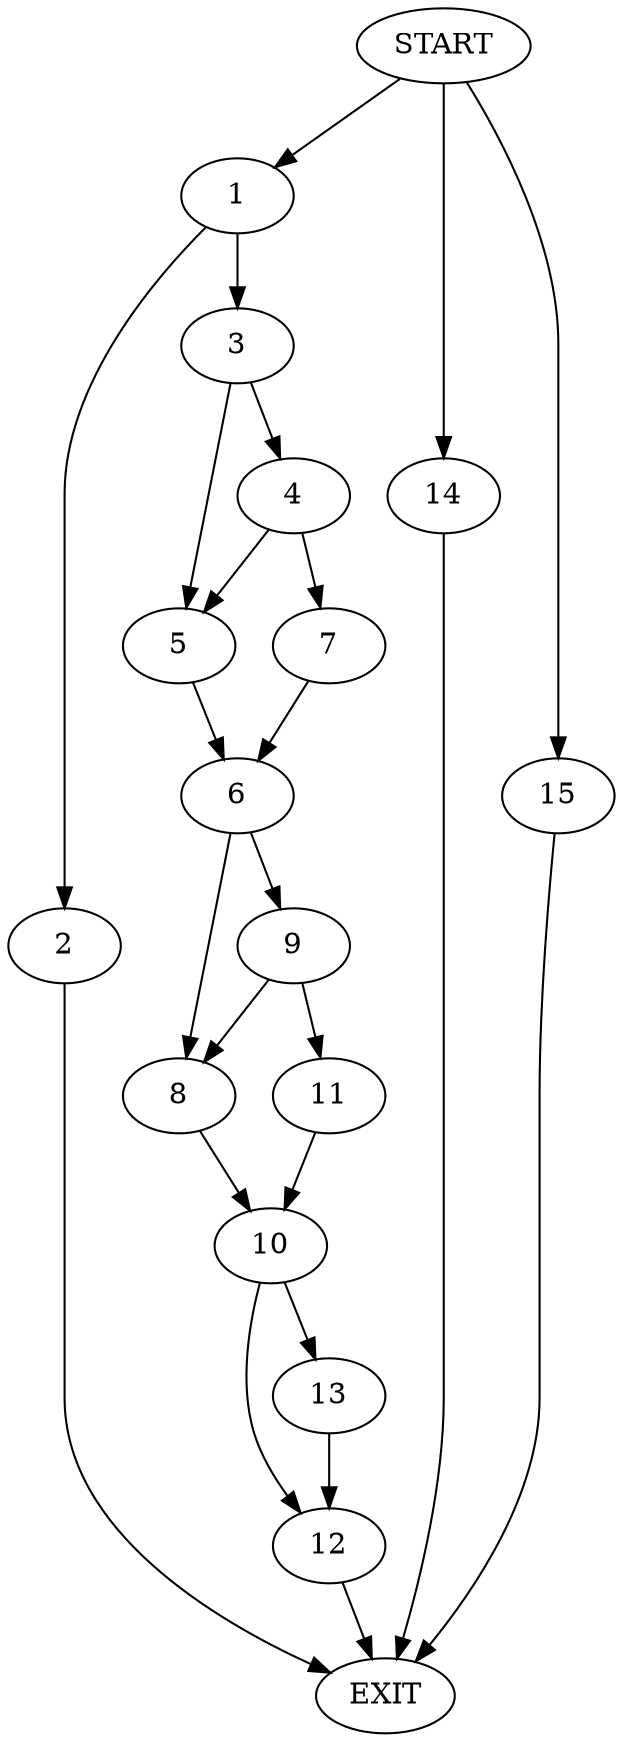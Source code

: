 digraph {
0 [label="START"]
16 [label="EXIT"]
0 -> 1
1 -> 2
1 -> 3
3 -> 4
3 -> 5
2 -> 16
5 -> 6
4 -> 7
4 -> 5
7 -> 6
6 -> 8
6 -> 9
8 -> 10
9 -> 8
9 -> 11
11 -> 10
10 -> 12
10 -> 13
13 -> 12
12 -> 16
0 -> 14
14 -> 16
0 -> 15
15 -> 16
}
